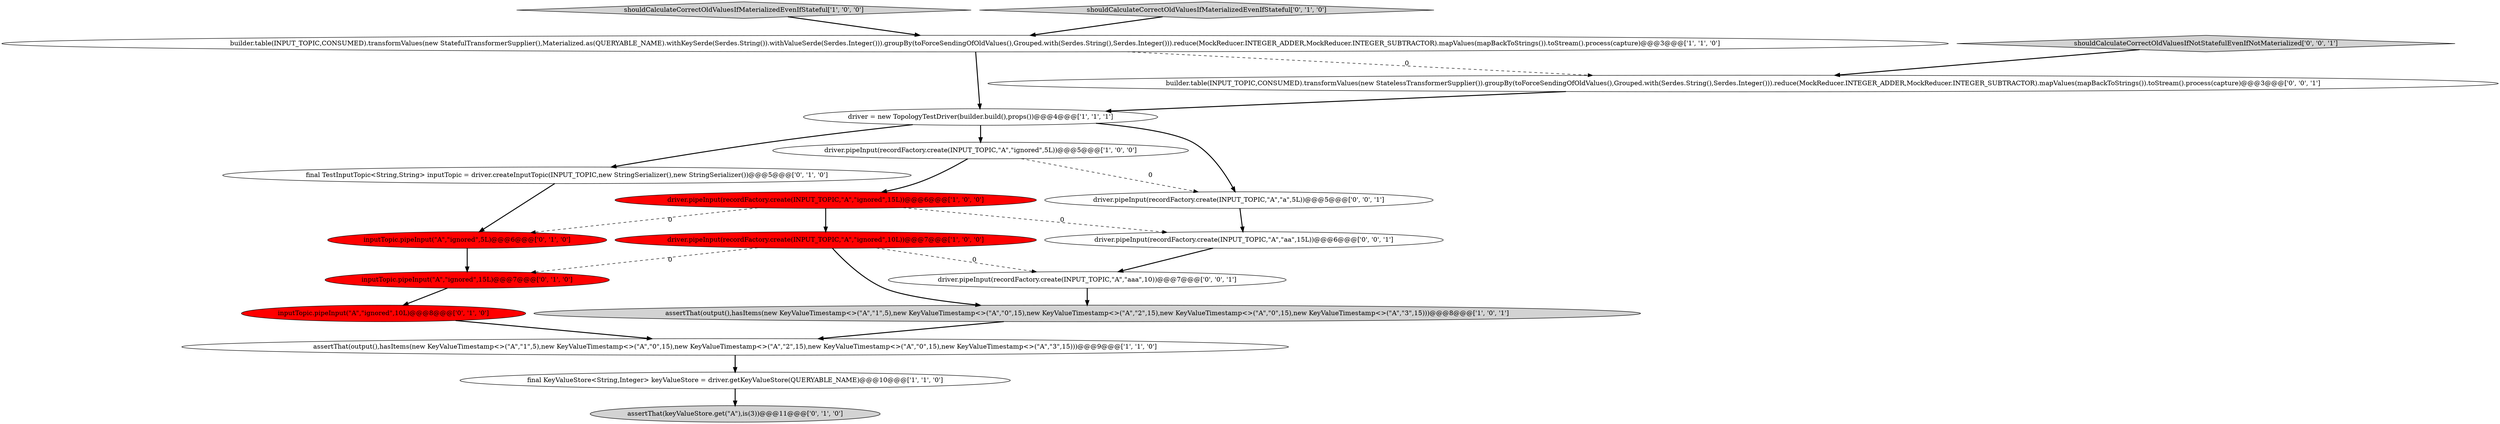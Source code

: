 digraph {
1 [style = filled, label = "shouldCalculateCorrectOldValuesIfMaterializedEvenIfStateful['1', '0', '0']", fillcolor = lightgray, shape = diamond image = "AAA0AAABBB1BBB"];
14 [style = filled, label = "inputTopic.pipeInput(\"A\",\"ignored\",15L)@@@7@@@['0', '1', '0']", fillcolor = red, shape = ellipse image = "AAA1AAABBB2BBB"];
3 [style = filled, label = "driver.pipeInput(recordFactory.create(INPUT_TOPIC,\"A\",\"ignored\",15L))@@@6@@@['1', '0', '0']", fillcolor = red, shape = ellipse image = "AAA1AAABBB1BBB"];
4 [style = filled, label = "final KeyValueStore<String,Integer> keyValueStore = driver.getKeyValueStore(QUERYABLE_NAME)@@@10@@@['1', '1', '0']", fillcolor = white, shape = ellipse image = "AAA0AAABBB1BBB"];
10 [style = filled, label = "inputTopic.pipeInput(\"A\",\"ignored\",10L)@@@8@@@['0', '1', '0']", fillcolor = red, shape = ellipse image = "AAA1AAABBB2BBB"];
18 [style = filled, label = "shouldCalculateCorrectOldValuesIfNotStatefulEvenIfNotMaterialized['0', '0', '1']", fillcolor = lightgray, shape = diamond image = "AAA0AAABBB3BBB"];
0 [style = filled, label = "assertThat(output(),hasItems(new KeyValueTimestamp<>(\"A\",\"1\",5),new KeyValueTimestamp<>(\"A\",\"0\",15),new KeyValueTimestamp<>(\"A\",\"2\",15),new KeyValueTimestamp<>(\"A\",\"0\",15),new KeyValueTimestamp<>(\"A\",\"3\",15)))@@@8@@@['1', '0', '1']", fillcolor = lightgray, shape = ellipse image = "AAA0AAABBB1BBB"];
9 [style = filled, label = "inputTopic.pipeInput(\"A\",\"ignored\",5L)@@@6@@@['0', '1', '0']", fillcolor = red, shape = ellipse image = "AAA1AAABBB2BBB"];
13 [style = filled, label = "final TestInputTopic<String,String> inputTopic = driver.createInputTopic(INPUT_TOPIC,new StringSerializer(),new StringSerializer())@@@5@@@['0', '1', '0']", fillcolor = white, shape = ellipse image = "AAA0AAABBB2BBB"];
8 [style = filled, label = "builder.table(INPUT_TOPIC,CONSUMED).transformValues(new StatefulTransformerSupplier(),Materialized.as(QUERYABLE_NAME).withKeySerde(Serdes.String()).withValueSerde(Serdes.Integer())).groupBy(toForceSendingOfOldValues(),Grouped.with(Serdes.String(),Serdes.Integer())).reduce(MockReducer.INTEGER_ADDER,MockReducer.INTEGER_SUBTRACTOR).mapValues(mapBackToStrings()).toStream().process(capture)@@@3@@@['1', '1', '0']", fillcolor = white, shape = ellipse image = "AAA0AAABBB1BBB"];
15 [style = filled, label = "driver.pipeInput(recordFactory.create(INPUT_TOPIC,\"A\",\"aa\",15L))@@@6@@@['0', '0', '1']", fillcolor = white, shape = ellipse image = "AAA0AAABBB3BBB"];
12 [style = filled, label = "shouldCalculateCorrectOldValuesIfMaterializedEvenIfStateful['0', '1', '0']", fillcolor = lightgray, shape = diamond image = "AAA0AAABBB2BBB"];
16 [style = filled, label = "driver.pipeInput(recordFactory.create(INPUT_TOPIC,\"A\",\"aaa\",10))@@@7@@@['0', '0', '1']", fillcolor = white, shape = ellipse image = "AAA0AAABBB3BBB"];
7 [style = filled, label = "driver.pipeInput(recordFactory.create(INPUT_TOPIC,\"A\",\"ignored\",5L))@@@5@@@['1', '0', '0']", fillcolor = white, shape = ellipse image = "AAA0AAABBB1BBB"];
19 [style = filled, label = "driver.pipeInput(recordFactory.create(INPUT_TOPIC,\"A\",\"a\",5L))@@@5@@@['0', '0', '1']", fillcolor = white, shape = ellipse image = "AAA0AAABBB3BBB"];
11 [style = filled, label = "assertThat(keyValueStore.get(\"A\"),is(3))@@@11@@@['0', '1', '0']", fillcolor = lightgray, shape = ellipse image = "AAA0AAABBB2BBB"];
6 [style = filled, label = "assertThat(output(),hasItems(new KeyValueTimestamp<>(\"A\",\"1\",5),new KeyValueTimestamp<>(\"A\",\"0\",15),new KeyValueTimestamp<>(\"A\",\"2\",15),new KeyValueTimestamp<>(\"A\",\"0\",15),new KeyValueTimestamp<>(\"A\",\"3\",15)))@@@9@@@['1', '1', '0']", fillcolor = white, shape = ellipse image = "AAA0AAABBB1BBB"];
5 [style = filled, label = "driver = new TopologyTestDriver(builder.build(),props())@@@4@@@['1', '1', '1']", fillcolor = white, shape = ellipse image = "AAA0AAABBB1BBB"];
17 [style = filled, label = "builder.table(INPUT_TOPIC,CONSUMED).transformValues(new StatelessTransformerSupplier()).groupBy(toForceSendingOfOldValues(),Grouped.with(Serdes.String(),Serdes.Integer())).reduce(MockReducer.INTEGER_ADDER,MockReducer.INTEGER_SUBTRACTOR).mapValues(mapBackToStrings()).toStream().process(capture)@@@3@@@['0', '0', '1']", fillcolor = white, shape = ellipse image = "AAA0AAABBB3BBB"];
2 [style = filled, label = "driver.pipeInput(recordFactory.create(INPUT_TOPIC,\"A\",\"ignored\",10L))@@@7@@@['1', '0', '0']", fillcolor = red, shape = ellipse image = "AAA1AAABBB1BBB"];
17->5 [style = bold, label=""];
16->0 [style = bold, label=""];
1->8 [style = bold, label=""];
0->6 [style = bold, label=""];
18->17 [style = bold, label=""];
14->10 [style = bold, label=""];
15->16 [style = bold, label=""];
10->6 [style = bold, label=""];
7->3 [style = bold, label=""];
5->19 [style = bold, label=""];
6->4 [style = bold, label=""];
2->0 [style = bold, label=""];
2->14 [style = dashed, label="0"];
3->2 [style = bold, label=""];
8->5 [style = bold, label=""];
3->9 [style = dashed, label="0"];
7->19 [style = dashed, label="0"];
12->8 [style = bold, label=""];
2->16 [style = dashed, label="0"];
5->13 [style = bold, label=""];
9->14 [style = bold, label=""];
3->15 [style = dashed, label="0"];
8->17 [style = dashed, label="0"];
5->7 [style = bold, label=""];
13->9 [style = bold, label=""];
19->15 [style = bold, label=""];
4->11 [style = bold, label=""];
}
